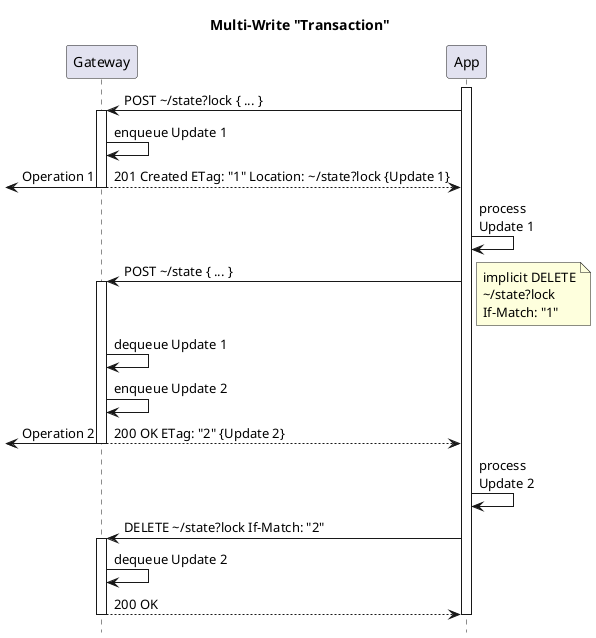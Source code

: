@startuml
'https://plantuml.com/sequence-diagram
!pragma teoz true
hide footbox

title: Multi-Write "Transaction"

participant Gateway as gw
participant "App" as app

activate app
app -> gw ++: POST \~/state?lock { ... }
gw -> gw: enqueue Update 1
return 201 Created ETag: "1" Location: \~/state?lock {Update 1}
& <- gw: Operation 1
app -> app: process\nUpdate 1
app -> gw ++: POST \~/state { ... }
note right
implicit DELETE
\~/state?lock
If-Match: "1"
end note
gw -> gw: dequeue Update 1
gw -> gw: enqueue Update 2
return 200 OK ETag: "2" {Update 2}
& <- gw: Operation 2
app -> app: process\nUpdate 2
app -> gw ++: DELETE \~/state?lock If-Match: "2"
gw -> gw: dequeue Update 2
return 200 OK
deactivate app

@enduml